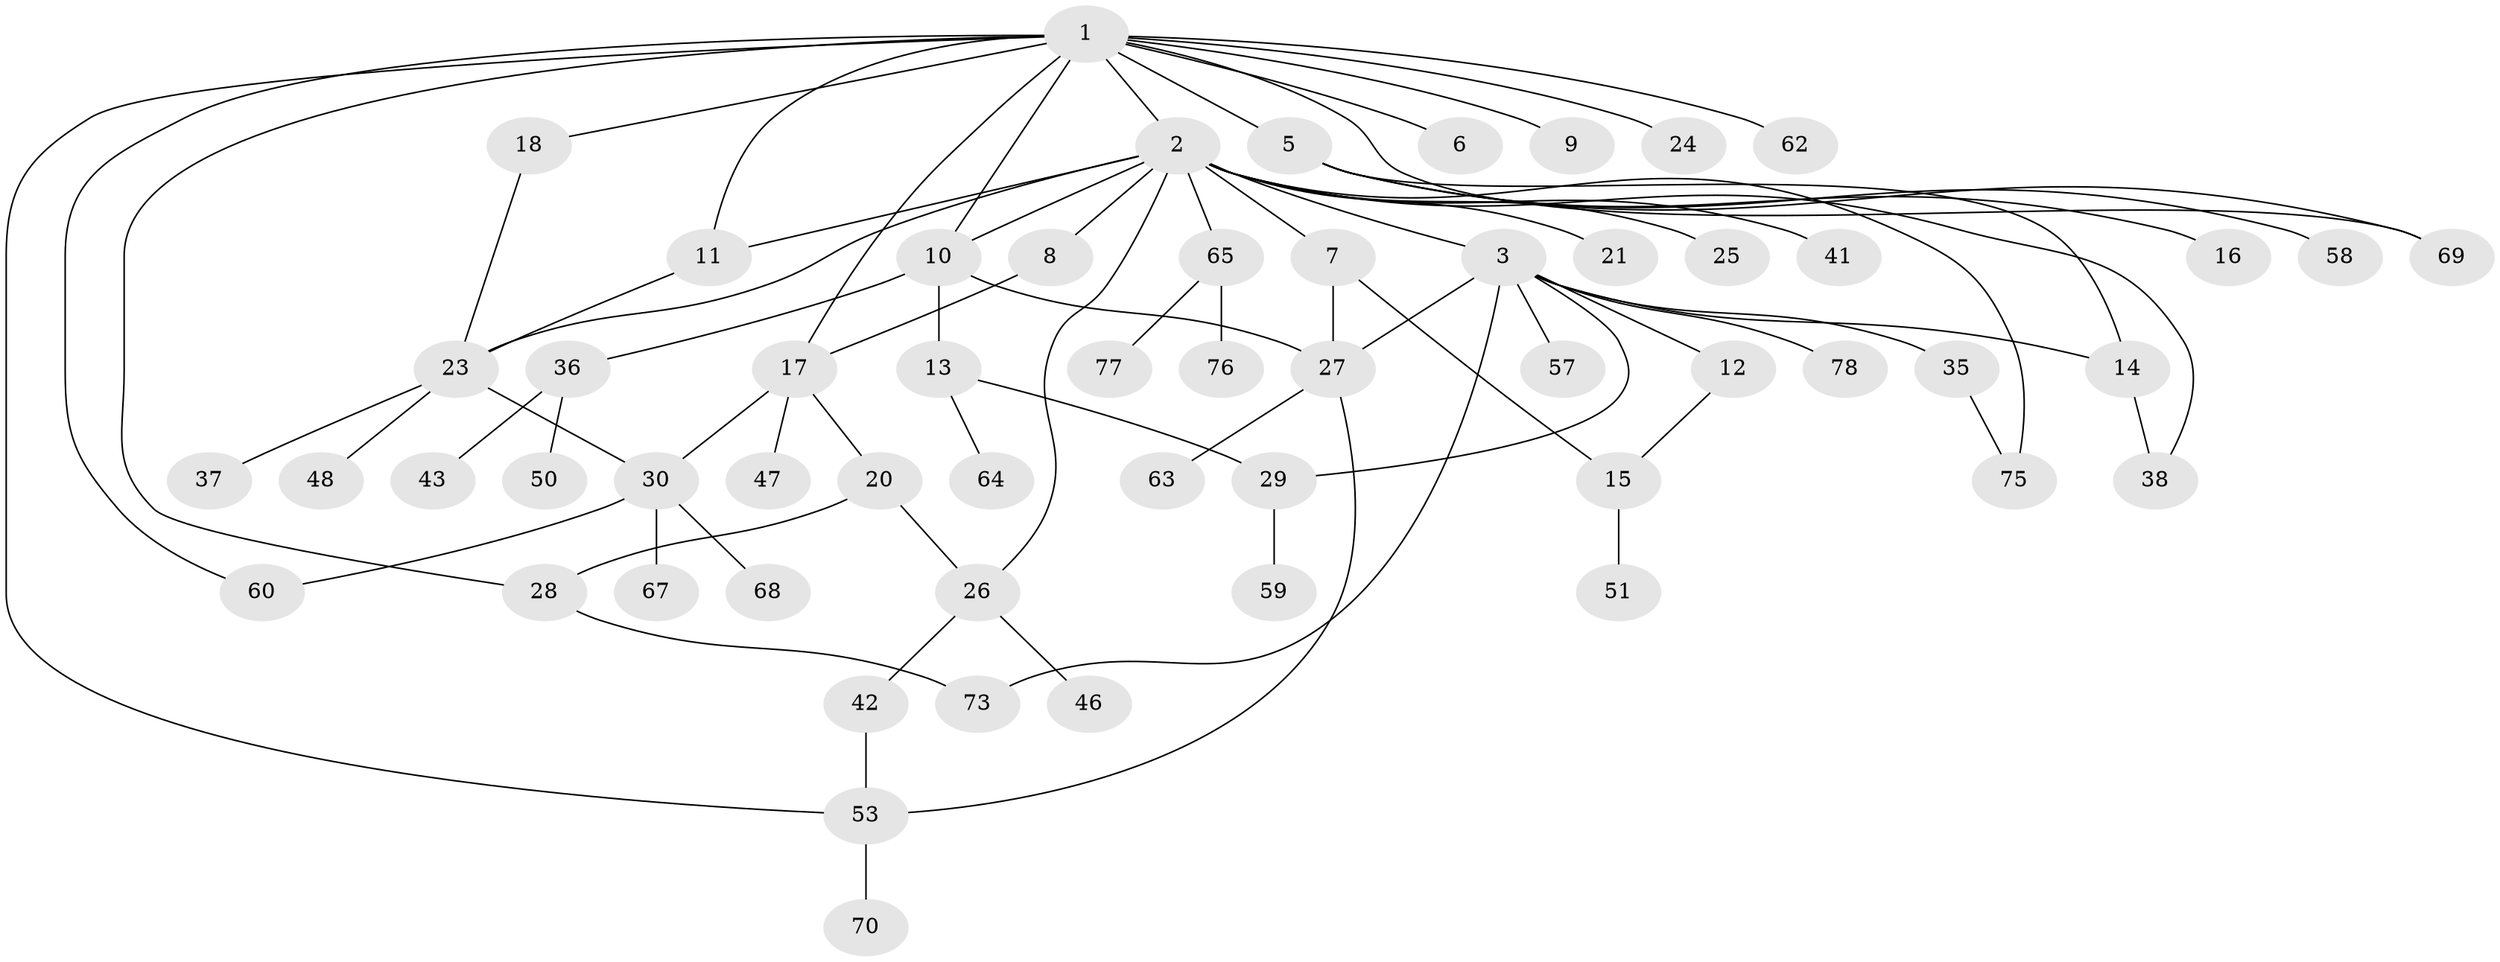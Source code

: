 // Generated by graph-tools (version 1.1) at 2025/23/03/03/25 07:23:54]
// undirected, 57 vertices, 76 edges
graph export_dot {
graph [start="1"]
  node [color=gray90,style=filled];
  1 [super="+4"];
  2 [super="+74"];
  3 [super="+44"];
  5 [super="+54"];
  6;
  7 [super="+22"];
  8;
  9;
  10 [super="+34"];
  11 [super="+49"];
  12;
  13;
  14 [super="+19"];
  15 [super="+66"];
  16;
  17 [super="+45"];
  18;
  20 [super="+40"];
  21;
  23 [super="+32"];
  24 [super="+72"];
  25;
  26 [super="+33"];
  27 [super="+52"];
  28 [super="+71"];
  29 [super="+55"];
  30 [super="+31"];
  35;
  36 [super="+39"];
  37;
  38;
  41;
  42 [super="+56"];
  43;
  46;
  47 [super="+79"];
  48;
  50;
  51;
  53 [super="+61"];
  57;
  58;
  59;
  60;
  62;
  63;
  64;
  65;
  67;
  68;
  69;
  70;
  73;
  75;
  76;
  77;
  78;
  1 -- 2;
  1 -- 9;
  1 -- 18;
  1 -- 24;
  1 -- 28;
  1 -- 53;
  1 -- 60;
  1 -- 62;
  1 -- 69;
  1 -- 5;
  1 -- 6;
  1 -- 10;
  1 -- 11;
  1 -- 17;
  2 -- 3;
  2 -- 7;
  2 -- 8;
  2 -- 10 [weight=2];
  2 -- 11;
  2 -- 21;
  2 -- 25;
  2 -- 26;
  2 -- 38;
  2 -- 41;
  2 -- 65;
  2 -- 75;
  2 -- 23;
  3 -- 12;
  3 -- 14;
  3 -- 35;
  3 -- 57;
  3 -- 73;
  3 -- 78;
  3 -- 29;
  3 -- 27;
  5 -- 16;
  5 -- 58;
  5 -- 69;
  5 -- 14;
  7 -- 15;
  7 -- 27;
  8 -- 17;
  10 -- 13;
  10 -- 36;
  10 -- 27;
  11 -- 23;
  12 -- 15;
  13 -- 29;
  13 -- 64;
  14 -- 38;
  15 -- 51;
  17 -- 20;
  17 -- 47;
  17 -- 30;
  18 -- 23;
  20 -- 26;
  20 -- 28;
  23 -- 30;
  23 -- 37;
  23 -- 48 [weight=2];
  26 -- 42;
  26 -- 46;
  27 -- 63;
  27 -- 53;
  28 -- 73;
  29 -- 59;
  30 -- 67;
  30 -- 68;
  30 -- 60;
  35 -- 75;
  36 -- 50;
  36 -- 43;
  42 -- 53;
  53 -- 70;
  65 -- 76;
  65 -- 77;
}
